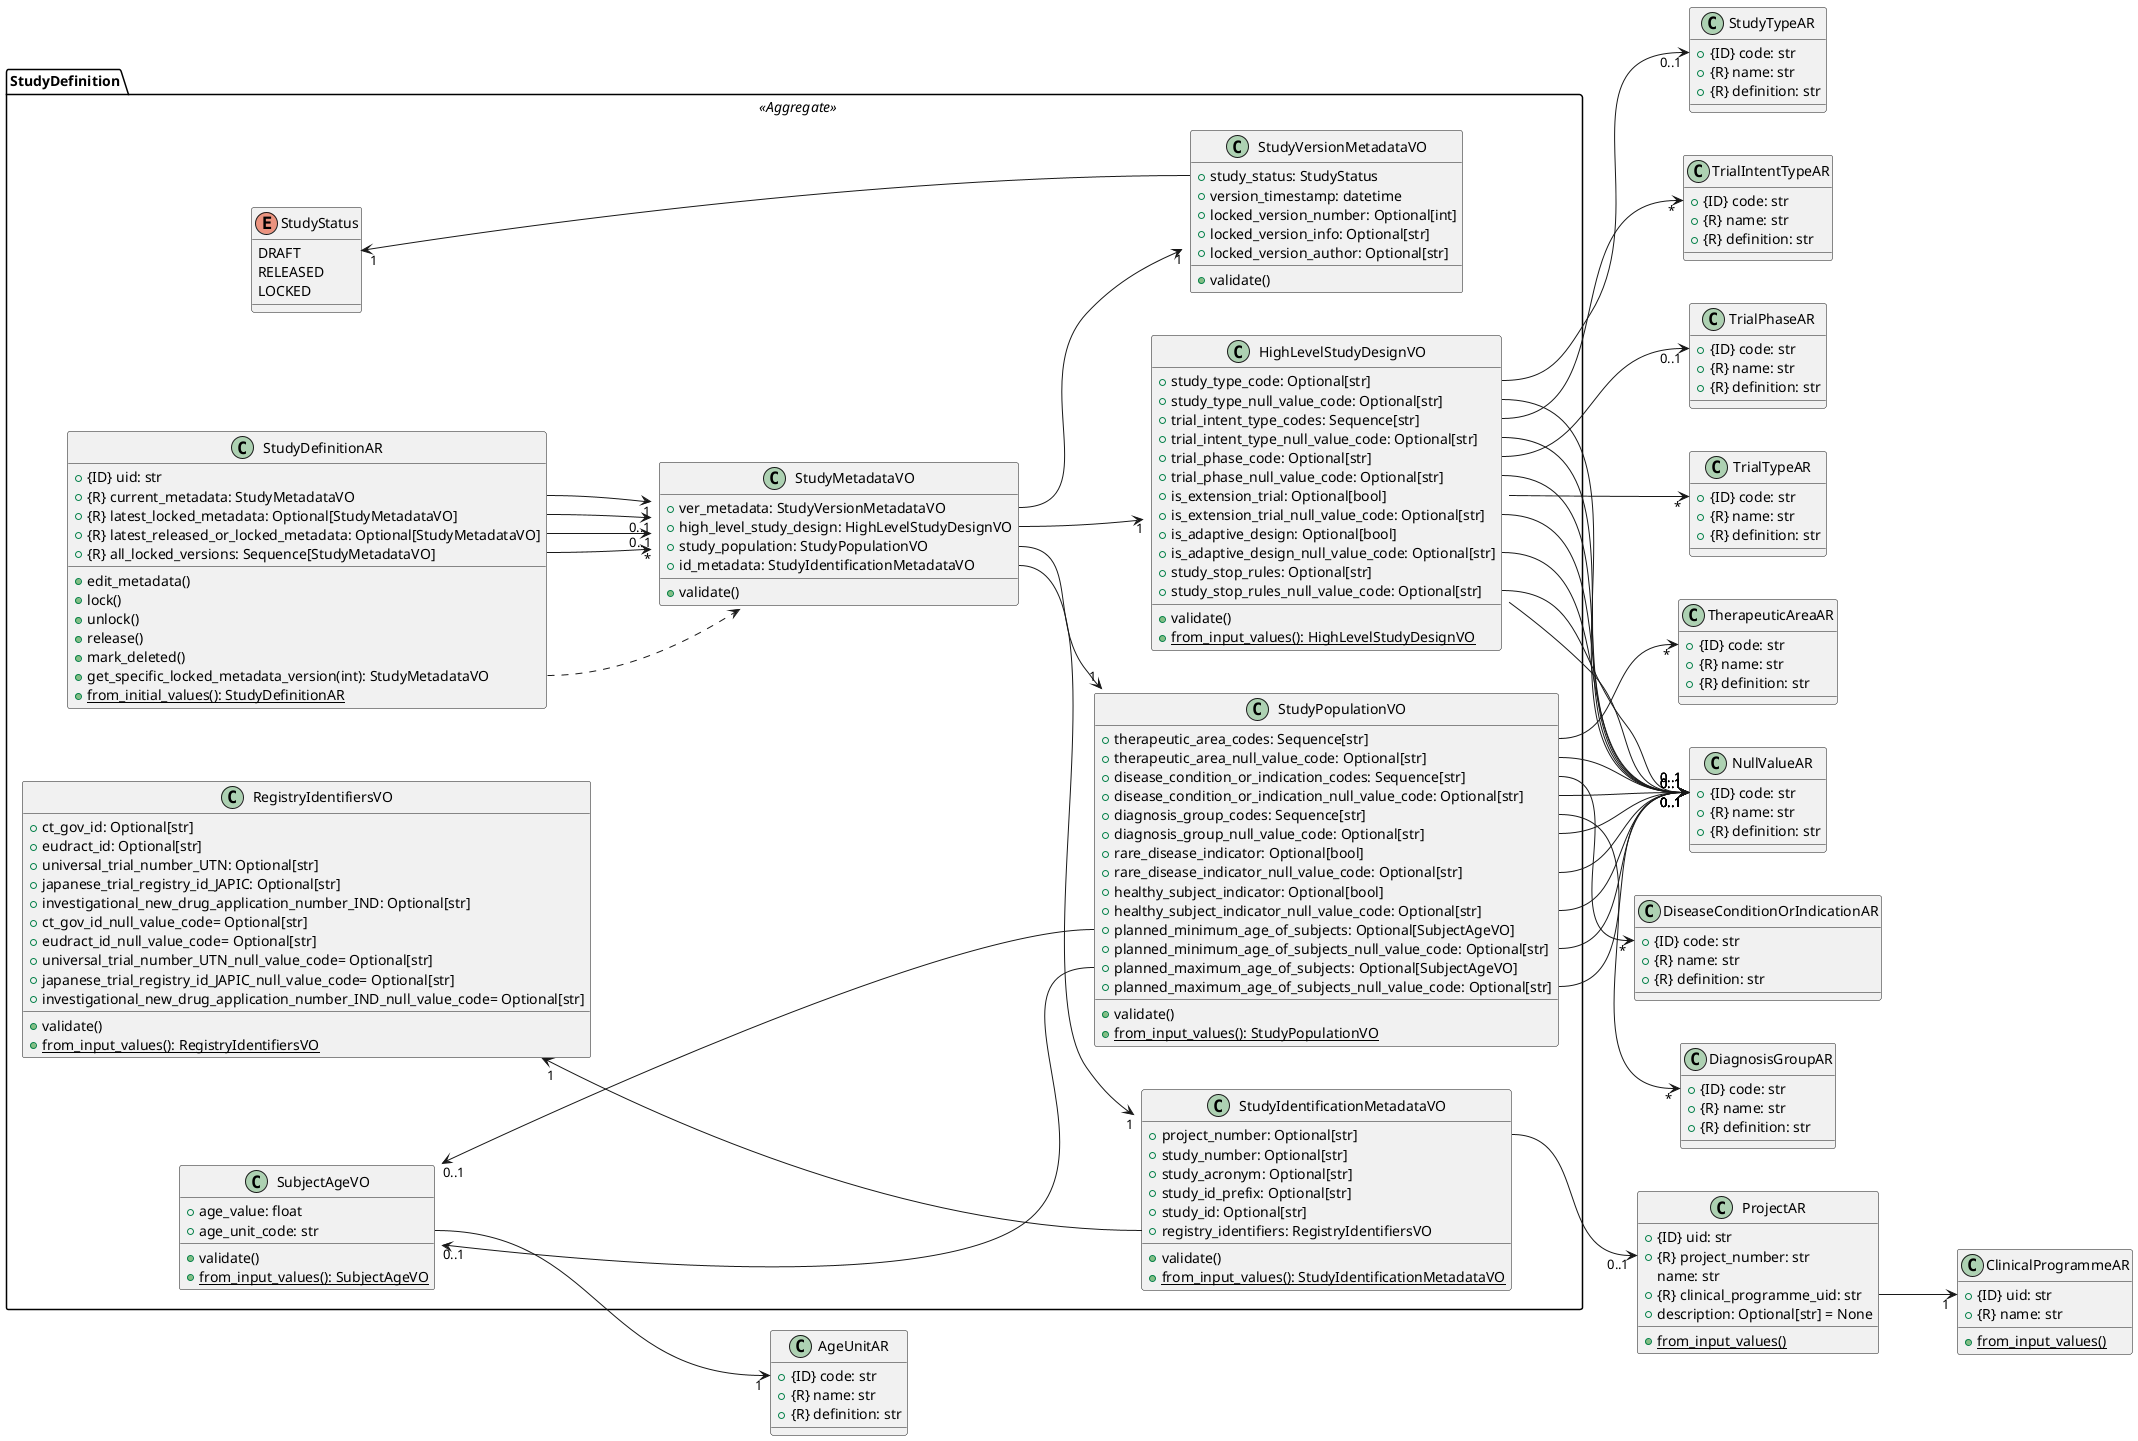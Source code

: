 @startuml sample_domain_model

left to right direction

!procedure $simple_dictionary($dictionary_name) 

    class $dictionary_name {
        + {ID} code: str
        + {R} name: str
        + {R} definition: str
    }

!endprocedure

$simple_dictionary("TherapeuticAreaAR")
$simple_dictionary("DiagnosisGroupAR")
$simple_dictionary("DiseaseConditionOrIndicationAR")
$simple_dictionary("StudyTypeAR")
$simple_dictionary("TrialIntentTypeAR")
$simple_dictionary("TrialTypeAR")
$simple_dictionary("TrialPhaseAR")
$simple_dictionary("NullValueAR")
$simple_dictionary("AgeUnitAR")


class ClinicalProgrammeAR {
    + {ID} uid: str
    + {R} name: str
    + {static} from_input_values()
}

class ProjectAR {
    + {ID} uid: str
    + {R} project_number: str
    name: str
    + {R} clinical_programme_uid: str
    + description: Optional[str] = None
    + {static} from_input_values()
}
ProjectAR::clinical_programme_uid --> "1" ClinicalProgrammeAR::uid



package StudyDefinition <<Aggregate>> {

    enum StudyStatus {
        DRAFT
        RELEASED
        LOCKED
    }

    class StudyDefinitionAR {
        + {ID} uid: str
        + {R} current_metadata: StudyMetadataVO
        + {R} latest_locked_metadata: Optional[StudyMetadataVO]
        + {R} latest_released_or_locked_metadata: Optional[StudyMetadataVO]
        + {R} all_locked_versions: Sequence[StudyMetadataVO]
        + edit_metadata()
        + lock()
        + unlock()
        + release()
        + mark_deleted()
        + get_specific_locked_metadata_version(int): StudyMetadataVO
        + {static} from_initial_values(): StudyDefinitionAR
    }
    StudyDefinitionAR::current_metadata --> "1" StudyMetadataVO
    StudyDefinitionAR::latest_locked_metadata --> "0..1" StudyMetadataVO
    StudyDefinitionAR::latest_released_or_locked_metadata --> "0..1" StudyMetadataVO
    StudyDefinitionAR::all_locked_versions --> "*" StudyMetadataVO
    StudyDefinitionAR::get_specific_locked_metadata_version ..> StudyMetadataVO

    class StudyMetadataVO {
        + ver_metadata: StudyVersionMetadataVO
        + high_level_study_design: HighLevelStudyDesignVO
        + study_population: StudyPopulationVO
        + id_metadata: StudyIdentificationMetadataVO
        + validate()
    }
    StudyMetadataVO::ver_metadata --> "1" StudyVersionMetadataVO
    StudyMetadataVO::id_metadata --> "1" StudyIdentificationMetadataVO
    StudyMetadataVO::study_population --> "1" StudyPopulationVO 
    StudyMetadataVO::high_level_study_design --> "1" HighLevelStudyDesignVO

    class StudyVersionMetadataVO {
        + study_status: StudyStatus
        + version_timestamp: datetime
        + locked_version_number: Optional[int]
        + locked_version_info: Optional[str]
        + locked_version_author: Optional[str]
        + validate()
    }
    StudyVersionMetadataVO::study_status -[norank]-> "1" StudyStatus
    'StudyStatus "1" <-- VersionMetadataVO::study_status

    class StudyIdentificationMetadataVO  {
        +   project_number: Optional[str]
        +   study_number: Optional[str]
        +   study_acronym: Optional[str]
        +   study_id_prefix: Optional[str]
        +   study_id: Optional[str]
        +   registry_identifiers: RegistryIdentifiersVO
        +   validate()
        +   {static} from_input_values(): StudyIdentificationMetadataVO
    }
    StudyIdentificationMetadataVO::project_number --> "0..1" ProjectAR::project_number
    StudyIdentificationMetadataVO::registry_identifiers -[norank]-> "1" RegistryIdentifiersVO

    class RegistryIdentifiersVO {
        + ct_gov_id: Optional[str]
        + eudract_id: Optional[str]
        + universal_trial_number_UTN: Optional[str]
        + japanese_trial_registry_id_JAPIC: Optional[str]
        + investigational_new_drug_application_number_IND: Optional[str]
        + ct_gov_id_null_value_code= Optional[str]
        + eudract_id_null_value_code= Optional[str]
        + universal_trial_number_UTN_null_value_code= Optional[str]
        + japanese_trial_registry_id_JAPIC_null_value_code= Optional[str]
        + investigational_new_drug_application_number_IND_null_value_code= Optional[str]
        + validate()
        + {static} from_input_values(): RegistryIdentifiersVO

    }


    class HighLevelStudyDesignVO {
            + study_type_code: Optional[str]
            + study_type_null_value_code: Optional[str]
            + trial_intent_type_codes: Sequence[str]
            + trial_intent_type_null_value_code: Optional[str]
            + trial_phase_code: Optional[str]
            + trial_phase_null_value_code: Optional[str]
            + is_extension_trial: Optional[bool]
            + is_extension_trial_null_value_code: Optional[str]
            + is_adaptive_design: Optional[bool]
            + is_adaptive_design_null_value_code: Optional[str]
            + study_stop_rules: Optional[str]
            + study_stop_rules_null_value_code: Optional[str]
            + validate()
            + {static} from_input_values(): HighLevelStudyDesignVO
    }
    HighLevelStudyDesignVO::study_stop_rules_null_value_code -[norank]-> "0..1" NullValueAR::code
    HighLevelStudyDesignVO::study_type_code --> "0..1" StudyTypeAR::code
    HighLevelStudyDesignVO::study_type_null_value_code --> "0..1" NullValueAR::code
    HighLevelStudyDesignVO::trial_phase_code --> "0..1" TrialPhaseAR::code
    HighLevelStudyDesignVO::trial_phase_null_value_code --> "0..1" NullValueAR::code
    HighLevelStudyDesignVO::trial_type_codes --> "*" TrialTypeAR::code
    HighLevelStudyDesignVO::trial_type_null_value_code --> "0..1" NullValueAR::code
    HighLevelStudyDesignVO::trial_intent_type_codes --> "*" TrialIntentTypeAR::code
    HighLevelStudyDesignVO::trial_intent_type_null_value_code --> "0..1" NullValueAR::code
    HighLevelStudyDesignVO::is_adaptive_design_null_value_code --> "0..1" NullValueAR::code
    HighLevelStudyDesignVO::is_extension_trial_null_value_code --> "0..1" NullValueAR::code


    class StudyPopulationVO {
        + therapeutic_area_codes: Sequence[str]
        + therapeutic_area_null_value_code: Optional[str]
        + disease_condition_or_indication_codes: Sequence[str]
        + disease_condition_or_indication_null_value_code: Optional[str]
        + diagnosis_group_codes: Sequence[str]
        + diagnosis_group_null_value_code: Optional[str]
        + rare_disease_indicator: Optional[bool]
        + rare_disease_indicator_null_value_code: Optional[str]
        + healthy_subject_indicator: Optional[bool]
        + healthy_subject_indicator_null_value_code: Optional[str]
        + planned_minimum_age_of_subjects: Optional[SubjectAgeVO]
        + planned_minimum_age_of_subjects_null_value_code: Optional[str]
        + planned_maximum_age_of_subjects: Optional[SubjectAgeVO]
        + planned_maximum_age_of_subjects_null_value_code: Optional[str]
        + validate()
        + {static} from_input_values(): StudyPopulationVO
    }
    StudyPopulationVO::therapeutic_area_null_value_code --> "0..1" NullValueAR::code
    StudyPopulationVO::therapeutic_area_codes --> "*" TherapeuticAreaAR::code
    StudyPopulationVO::diagnosis_group_null_value_code --> "0..1" NullValueAR::code
    StudyPopulationVO::diagnosis_group_codes --> "*" DiagnosisGroupAR::code
    StudyPopulationVO::disease_condition_or_indication_null_value_code --> "0..1" NullValueAR::code
    StudyPopulationVO::disease_condition_or_indication_codes --> "*" DiseaseConditionOrIndicationAR::code
    StudyPopulationVO::rare_disease_indicator_null_value_code --> "0..1" NullValueAR::code
    StudyPopulationVO::healthy_subject_indicator_null_value_code --> "0..1" NullValueAR::code
    StudyPopulationVO::planned_maximum_age_of_subjects_null_value_code --> "0..1" NullValueAR::code
    StudyPopulationVO::planned_minimum_age_of_subjects_null_value_code --> "0..1" NullValueAR::code
    StudyPopulationVO::planned_maximum_age_of_subjects -[norank]-> "0..1" SubjectAgeVO
    StudyPopulationVO::planned_minimum_age_of_subjects -[norank]-> "0..1" SubjectAgeVO


    class SubjectAgeVO {
        + age_value: float
        + age_unit_code: str
        + validate()
        + {static} from_input_values(): SubjectAgeVO
    }
    SubjectAgeVO::age_unit_code --> "1" AgeUnitAR::code

}

@enduml